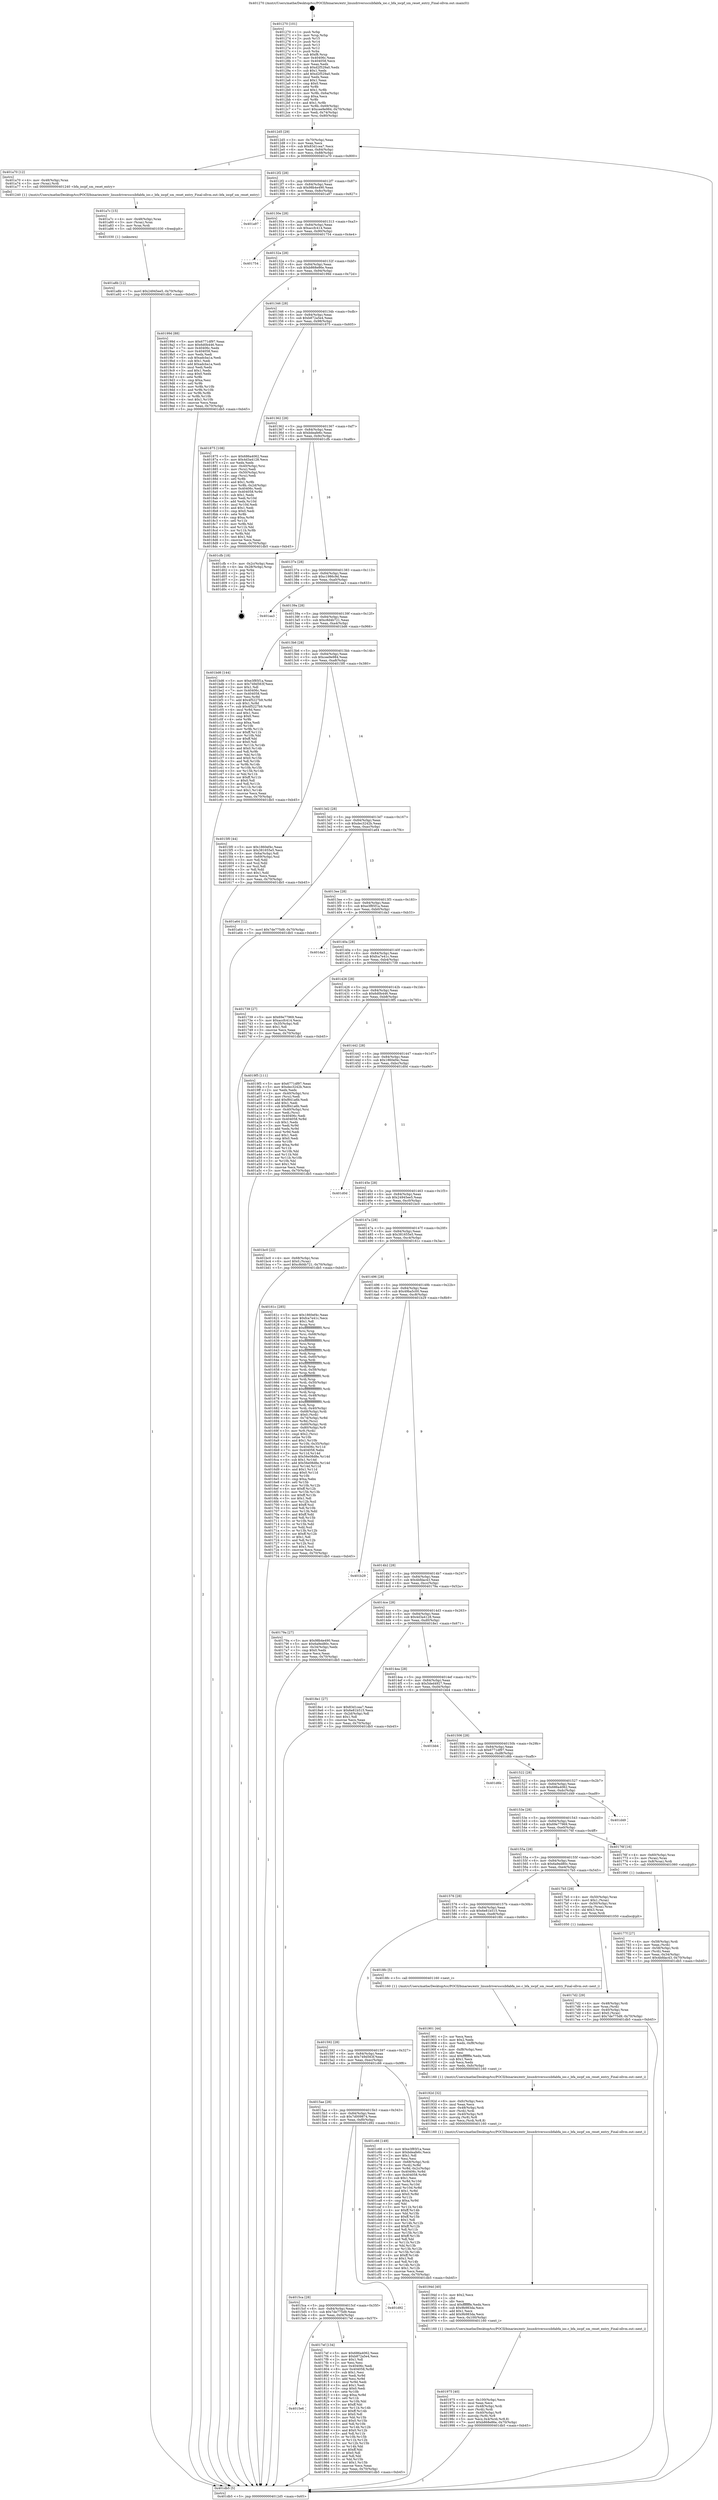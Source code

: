 digraph "0x401270" {
  label = "0x401270 (/mnt/c/Users/mathe/Desktop/tcc/POCII/binaries/extr_linuxdriversscsibfabfa_ioc.c_bfa_iocpf_sm_reset_entry_Final-ollvm.out::main(0))"
  labelloc = "t"
  node[shape=record]

  Entry [label="",width=0.3,height=0.3,shape=circle,fillcolor=black,style=filled]
  "0x4012d5" [label="{
     0x4012d5 [29]\l
     | [instrs]\l
     &nbsp;&nbsp;0x4012d5 \<+3\>: mov -0x70(%rbp),%eax\l
     &nbsp;&nbsp;0x4012d8 \<+2\>: mov %eax,%ecx\l
     &nbsp;&nbsp;0x4012da \<+6\>: sub $0x83d1cea7,%ecx\l
     &nbsp;&nbsp;0x4012e0 \<+6\>: mov %eax,-0x84(%rbp)\l
     &nbsp;&nbsp;0x4012e6 \<+6\>: mov %ecx,-0x88(%rbp)\l
     &nbsp;&nbsp;0x4012ec \<+6\>: je 0000000000401a70 \<main+0x800\>\l
  }"]
  "0x401a70" [label="{
     0x401a70 [12]\l
     | [instrs]\l
     &nbsp;&nbsp;0x401a70 \<+4\>: mov -0x48(%rbp),%rax\l
     &nbsp;&nbsp;0x401a74 \<+3\>: mov (%rax),%rdi\l
     &nbsp;&nbsp;0x401a77 \<+5\>: call 0000000000401240 \<bfa_iocpf_sm_reset_entry\>\l
     | [calls]\l
     &nbsp;&nbsp;0x401240 \{1\} (/mnt/c/Users/mathe/Desktop/tcc/POCII/binaries/extr_linuxdriversscsibfabfa_ioc.c_bfa_iocpf_sm_reset_entry_Final-ollvm.out::bfa_iocpf_sm_reset_entry)\l
  }"]
  "0x4012f2" [label="{
     0x4012f2 [28]\l
     | [instrs]\l
     &nbsp;&nbsp;0x4012f2 \<+5\>: jmp 00000000004012f7 \<main+0x87\>\l
     &nbsp;&nbsp;0x4012f7 \<+6\>: mov -0x84(%rbp),%eax\l
     &nbsp;&nbsp;0x4012fd \<+5\>: sub $0x98b4e490,%eax\l
     &nbsp;&nbsp;0x401302 \<+6\>: mov %eax,-0x8c(%rbp)\l
     &nbsp;&nbsp;0x401308 \<+6\>: je 0000000000401a97 \<main+0x827\>\l
  }"]
  Exit [label="",width=0.3,height=0.3,shape=circle,fillcolor=black,style=filled,peripheries=2]
  "0x401a97" [label="{
     0x401a97\l
  }", style=dashed]
  "0x40130e" [label="{
     0x40130e [28]\l
     | [instrs]\l
     &nbsp;&nbsp;0x40130e \<+5\>: jmp 0000000000401313 \<main+0xa3\>\l
     &nbsp;&nbsp;0x401313 \<+6\>: mov -0x84(%rbp),%eax\l
     &nbsp;&nbsp;0x401319 \<+5\>: sub $0xaccfc414,%eax\l
     &nbsp;&nbsp;0x40131e \<+6\>: mov %eax,-0x90(%rbp)\l
     &nbsp;&nbsp;0x401324 \<+6\>: je 0000000000401754 \<main+0x4e4\>\l
  }"]
  "0x401a8b" [label="{
     0x401a8b [12]\l
     | [instrs]\l
     &nbsp;&nbsp;0x401a8b \<+7\>: movl $0x24945ee5,-0x70(%rbp)\l
     &nbsp;&nbsp;0x401a92 \<+5\>: jmp 0000000000401db5 \<main+0xb45\>\l
  }"]
  "0x401754" [label="{
     0x401754\l
  }", style=dashed]
  "0x40132a" [label="{
     0x40132a [28]\l
     | [instrs]\l
     &nbsp;&nbsp;0x40132a \<+5\>: jmp 000000000040132f \<main+0xbf\>\l
     &nbsp;&nbsp;0x40132f \<+6\>: mov -0x84(%rbp),%eax\l
     &nbsp;&nbsp;0x401335 \<+5\>: sub $0xb868e86e,%eax\l
     &nbsp;&nbsp;0x40133a \<+6\>: mov %eax,-0x94(%rbp)\l
     &nbsp;&nbsp;0x401340 \<+6\>: je 000000000040199d \<main+0x72d\>\l
  }"]
  "0x401a7c" [label="{
     0x401a7c [15]\l
     | [instrs]\l
     &nbsp;&nbsp;0x401a7c \<+4\>: mov -0x48(%rbp),%rax\l
     &nbsp;&nbsp;0x401a80 \<+3\>: mov (%rax),%rax\l
     &nbsp;&nbsp;0x401a83 \<+3\>: mov %rax,%rdi\l
     &nbsp;&nbsp;0x401a86 \<+5\>: call 0000000000401030 \<free@plt\>\l
     | [calls]\l
     &nbsp;&nbsp;0x401030 \{1\} (unknown)\l
  }"]
  "0x40199d" [label="{
     0x40199d [88]\l
     | [instrs]\l
     &nbsp;&nbsp;0x40199d \<+5\>: mov $0x6771df97,%eax\l
     &nbsp;&nbsp;0x4019a2 \<+5\>: mov $0x6d0b446,%ecx\l
     &nbsp;&nbsp;0x4019a7 \<+7\>: mov 0x40406c,%edx\l
     &nbsp;&nbsp;0x4019ae \<+7\>: mov 0x404058,%esi\l
     &nbsp;&nbsp;0x4019b5 \<+2\>: mov %edx,%edi\l
     &nbsp;&nbsp;0x4019b7 \<+6\>: sub $0xadcba1a,%edi\l
     &nbsp;&nbsp;0x4019bd \<+3\>: sub $0x1,%edi\l
     &nbsp;&nbsp;0x4019c0 \<+6\>: add $0xadcba1a,%edi\l
     &nbsp;&nbsp;0x4019c6 \<+3\>: imul %edi,%edx\l
     &nbsp;&nbsp;0x4019c9 \<+3\>: and $0x1,%edx\l
     &nbsp;&nbsp;0x4019cc \<+3\>: cmp $0x0,%edx\l
     &nbsp;&nbsp;0x4019cf \<+4\>: sete %r8b\l
     &nbsp;&nbsp;0x4019d3 \<+3\>: cmp $0xa,%esi\l
     &nbsp;&nbsp;0x4019d6 \<+4\>: setl %r9b\l
     &nbsp;&nbsp;0x4019da \<+3\>: mov %r8b,%r10b\l
     &nbsp;&nbsp;0x4019dd \<+3\>: and %r9b,%r10b\l
     &nbsp;&nbsp;0x4019e0 \<+3\>: xor %r9b,%r8b\l
     &nbsp;&nbsp;0x4019e3 \<+3\>: or %r8b,%r10b\l
     &nbsp;&nbsp;0x4019e6 \<+4\>: test $0x1,%r10b\l
     &nbsp;&nbsp;0x4019ea \<+3\>: cmovne %ecx,%eax\l
     &nbsp;&nbsp;0x4019ed \<+3\>: mov %eax,-0x70(%rbp)\l
     &nbsp;&nbsp;0x4019f0 \<+5\>: jmp 0000000000401db5 \<main+0xb45\>\l
  }"]
  "0x401346" [label="{
     0x401346 [28]\l
     | [instrs]\l
     &nbsp;&nbsp;0x401346 \<+5\>: jmp 000000000040134b \<main+0xdb\>\l
     &nbsp;&nbsp;0x40134b \<+6\>: mov -0x84(%rbp),%eax\l
     &nbsp;&nbsp;0x401351 \<+5\>: sub $0xb872a5e4,%eax\l
     &nbsp;&nbsp;0x401356 \<+6\>: mov %eax,-0x98(%rbp)\l
     &nbsp;&nbsp;0x40135c \<+6\>: je 0000000000401875 \<main+0x605\>\l
  }"]
  "0x401975" [label="{
     0x401975 [40]\l
     | [instrs]\l
     &nbsp;&nbsp;0x401975 \<+6\>: mov -0x100(%rbp),%ecx\l
     &nbsp;&nbsp;0x40197b \<+3\>: imul %eax,%ecx\l
     &nbsp;&nbsp;0x40197e \<+4\>: mov -0x48(%rbp),%rdi\l
     &nbsp;&nbsp;0x401982 \<+3\>: mov (%rdi),%rdi\l
     &nbsp;&nbsp;0x401985 \<+4\>: mov -0x40(%rbp),%r8\l
     &nbsp;&nbsp;0x401989 \<+3\>: movslq (%r8),%r8\l
     &nbsp;&nbsp;0x40198c \<+5\>: mov %ecx,0x4(%rdi,%r8,8)\l
     &nbsp;&nbsp;0x401991 \<+7\>: movl $0xb868e86e,-0x70(%rbp)\l
     &nbsp;&nbsp;0x401998 \<+5\>: jmp 0000000000401db5 \<main+0xb45\>\l
  }"]
  "0x401875" [label="{
     0x401875 [108]\l
     | [instrs]\l
     &nbsp;&nbsp;0x401875 \<+5\>: mov $0x686a4062,%eax\l
     &nbsp;&nbsp;0x40187a \<+5\>: mov $0x4d3a4128,%ecx\l
     &nbsp;&nbsp;0x40187f \<+2\>: xor %edx,%edx\l
     &nbsp;&nbsp;0x401881 \<+4\>: mov -0x40(%rbp),%rsi\l
     &nbsp;&nbsp;0x401885 \<+2\>: mov (%rsi),%edi\l
     &nbsp;&nbsp;0x401887 \<+4\>: mov -0x50(%rbp),%rsi\l
     &nbsp;&nbsp;0x40188b \<+2\>: cmp (%rsi),%edi\l
     &nbsp;&nbsp;0x40188d \<+4\>: setl %r8b\l
     &nbsp;&nbsp;0x401891 \<+4\>: and $0x1,%r8b\l
     &nbsp;&nbsp;0x401895 \<+4\>: mov %r8b,-0x2d(%rbp)\l
     &nbsp;&nbsp;0x401899 \<+7\>: mov 0x40406c,%edi\l
     &nbsp;&nbsp;0x4018a0 \<+8\>: mov 0x404058,%r9d\l
     &nbsp;&nbsp;0x4018a8 \<+3\>: sub $0x1,%edx\l
     &nbsp;&nbsp;0x4018ab \<+3\>: mov %edi,%r10d\l
     &nbsp;&nbsp;0x4018ae \<+3\>: add %edx,%r10d\l
     &nbsp;&nbsp;0x4018b1 \<+4\>: imul %r10d,%edi\l
     &nbsp;&nbsp;0x4018b5 \<+3\>: and $0x1,%edi\l
     &nbsp;&nbsp;0x4018b8 \<+3\>: cmp $0x0,%edi\l
     &nbsp;&nbsp;0x4018bb \<+4\>: sete %r8b\l
     &nbsp;&nbsp;0x4018bf \<+4\>: cmp $0xa,%r9d\l
     &nbsp;&nbsp;0x4018c3 \<+4\>: setl %r11b\l
     &nbsp;&nbsp;0x4018c7 \<+3\>: mov %r8b,%bl\l
     &nbsp;&nbsp;0x4018ca \<+3\>: and %r11b,%bl\l
     &nbsp;&nbsp;0x4018cd \<+3\>: xor %r11b,%r8b\l
     &nbsp;&nbsp;0x4018d0 \<+3\>: or %r8b,%bl\l
     &nbsp;&nbsp;0x4018d3 \<+3\>: test $0x1,%bl\l
     &nbsp;&nbsp;0x4018d6 \<+3\>: cmovne %ecx,%eax\l
     &nbsp;&nbsp;0x4018d9 \<+3\>: mov %eax,-0x70(%rbp)\l
     &nbsp;&nbsp;0x4018dc \<+5\>: jmp 0000000000401db5 \<main+0xb45\>\l
  }"]
  "0x401362" [label="{
     0x401362 [28]\l
     | [instrs]\l
     &nbsp;&nbsp;0x401362 \<+5\>: jmp 0000000000401367 \<main+0xf7\>\l
     &nbsp;&nbsp;0x401367 \<+6\>: mov -0x84(%rbp),%eax\l
     &nbsp;&nbsp;0x40136d \<+5\>: sub $0xbdeafe6c,%eax\l
     &nbsp;&nbsp;0x401372 \<+6\>: mov %eax,-0x9c(%rbp)\l
     &nbsp;&nbsp;0x401378 \<+6\>: je 0000000000401cfb \<main+0xa8b\>\l
  }"]
  "0x40194d" [label="{
     0x40194d [40]\l
     | [instrs]\l
     &nbsp;&nbsp;0x40194d \<+5\>: mov $0x2,%ecx\l
     &nbsp;&nbsp;0x401952 \<+1\>: cltd\l
     &nbsp;&nbsp;0x401953 \<+2\>: idiv %ecx\l
     &nbsp;&nbsp;0x401955 \<+6\>: imul $0xfffffffe,%edx,%ecx\l
     &nbsp;&nbsp;0x40195b \<+6\>: sub $0x9b983da,%ecx\l
     &nbsp;&nbsp;0x401961 \<+3\>: add $0x1,%ecx\l
     &nbsp;&nbsp;0x401964 \<+6\>: add $0x9b983da,%ecx\l
     &nbsp;&nbsp;0x40196a \<+6\>: mov %ecx,-0x100(%rbp)\l
     &nbsp;&nbsp;0x401970 \<+5\>: call 0000000000401160 \<next_i\>\l
     | [calls]\l
     &nbsp;&nbsp;0x401160 \{1\} (/mnt/c/Users/mathe/Desktop/tcc/POCII/binaries/extr_linuxdriversscsibfabfa_ioc.c_bfa_iocpf_sm_reset_entry_Final-ollvm.out::next_i)\l
  }"]
  "0x401cfb" [label="{
     0x401cfb [18]\l
     | [instrs]\l
     &nbsp;&nbsp;0x401cfb \<+3\>: mov -0x2c(%rbp),%eax\l
     &nbsp;&nbsp;0x401cfe \<+4\>: lea -0x28(%rbp),%rsp\l
     &nbsp;&nbsp;0x401d02 \<+1\>: pop %rbx\l
     &nbsp;&nbsp;0x401d03 \<+2\>: pop %r12\l
     &nbsp;&nbsp;0x401d05 \<+2\>: pop %r13\l
     &nbsp;&nbsp;0x401d07 \<+2\>: pop %r14\l
     &nbsp;&nbsp;0x401d09 \<+2\>: pop %r15\l
     &nbsp;&nbsp;0x401d0b \<+1\>: pop %rbp\l
     &nbsp;&nbsp;0x401d0c \<+1\>: ret\l
  }"]
  "0x40137e" [label="{
     0x40137e [28]\l
     | [instrs]\l
     &nbsp;&nbsp;0x40137e \<+5\>: jmp 0000000000401383 \<main+0x113\>\l
     &nbsp;&nbsp;0x401383 \<+6\>: mov -0x84(%rbp),%eax\l
     &nbsp;&nbsp;0x401389 \<+5\>: sub $0xc1986c9d,%eax\l
     &nbsp;&nbsp;0x40138e \<+6\>: mov %eax,-0xa0(%rbp)\l
     &nbsp;&nbsp;0x401394 \<+6\>: je 0000000000401aa3 \<main+0x833\>\l
  }"]
  "0x40192d" [label="{
     0x40192d [32]\l
     | [instrs]\l
     &nbsp;&nbsp;0x40192d \<+6\>: mov -0xfc(%rbp),%ecx\l
     &nbsp;&nbsp;0x401933 \<+3\>: imul %eax,%ecx\l
     &nbsp;&nbsp;0x401936 \<+4\>: mov -0x48(%rbp),%rdi\l
     &nbsp;&nbsp;0x40193a \<+3\>: mov (%rdi),%rdi\l
     &nbsp;&nbsp;0x40193d \<+4\>: mov -0x40(%rbp),%r8\l
     &nbsp;&nbsp;0x401941 \<+3\>: movslq (%r8),%r8\l
     &nbsp;&nbsp;0x401944 \<+4\>: mov %ecx,(%rdi,%r8,8)\l
     &nbsp;&nbsp;0x401948 \<+5\>: call 0000000000401160 \<next_i\>\l
     | [calls]\l
     &nbsp;&nbsp;0x401160 \{1\} (/mnt/c/Users/mathe/Desktop/tcc/POCII/binaries/extr_linuxdriversscsibfabfa_ioc.c_bfa_iocpf_sm_reset_entry_Final-ollvm.out::next_i)\l
  }"]
  "0x401aa3" [label="{
     0x401aa3\l
  }", style=dashed]
  "0x40139a" [label="{
     0x40139a [28]\l
     | [instrs]\l
     &nbsp;&nbsp;0x40139a \<+5\>: jmp 000000000040139f \<main+0x12f\>\l
     &nbsp;&nbsp;0x40139f \<+6\>: mov -0x84(%rbp),%eax\l
     &nbsp;&nbsp;0x4013a5 \<+5\>: sub $0xc8d4b721,%eax\l
     &nbsp;&nbsp;0x4013aa \<+6\>: mov %eax,-0xa4(%rbp)\l
     &nbsp;&nbsp;0x4013b0 \<+6\>: je 0000000000401bd6 \<main+0x966\>\l
  }"]
  "0x401901" [label="{
     0x401901 [44]\l
     | [instrs]\l
     &nbsp;&nbsp;0x401901 \<+2\>: xor %ecx,%ecx\l
     &nbsp;&nbsp;0x401903 \<+5\>: mov $0x2,%edx\l
     &nbsp;&nbsp;0x401908 \<+6\>: mov %edx,-0xf8(%rbp)\l
     &nbsp;&nbsp;0x40190e \<+1\>: cltd\l
     &nbsp;&nbsp;0x40190f \<+6\>: mov -0xf8(%rbp),%esi\l
     &nbsp;&nbsp;0x401915 \<+2\>: idiv %esi\l
     &nbsp;&nbsp;0x401917 \<+6\>: imul $0xfffffffe,%edx,%edx\l
     &nbsp;&nbsp;0x40191d \<+3\>: sub $0x1,%ecx\l
     &nbsp;&nbsp;0x401920 \<+2\>: sub %ecx,%edx\l
     &nbsp;&nbsp;0x401922 \<+6\>: mov %edx,-0xfc(%rbp)\l
     &nbsp;&nbsp;0x401928 \<+5\>: call 0000000000401160 \<next_i\>\l
     | [calls]\l
     &nbsp;&nbsp;0x401160 \{1\} (/mnt/c/Users/mathe/Desktop/tcc/POCII/binaries/extr_linuxdriversscsibfabfa_ioc.c_bfa_iocpf_sm_reset_entry_Final-ollvm.out::next_i)\l
  }"]
  "0x401bd6" [label="{
     0x401bd6 [144]\l
     | [instrs]\l
     &nbsp;&nbsp;0x401bd6 \<+5\>: mov $0xe3f85f1a,%eax\l
     &nbsp;&nbsp;0x401bdb \<+5\>: mov $0x749d563f,%ecx\l
     &nbsp;&nbsp;0x401be0 \<+2\>: mov $0x1,%dl\l
     &nbsp;&nbsp;0x401be2 \<+7\>: mov 0x40406c,%esi\l
     &nbsp;&nbsp;0x401be9 \<+7\>: mov 0x404058,%edi\l
     &nbsp;&nbsp;0x401bf0 \<+3\>: mov %esi,%r8d\l
     &nbsp;&nbsp;0x401bf3 \<+7\>: add $0x4f5227b9,%r8d\l
     &nbsp;&nbsp;0x401bfa \<+4\>: sub $0x1,%r8d\l
     &nbsp;&nbsp;0x401bfe \<+7\>: sub $0x4f5227b9,%r8d\l
     &nbsp;&nbsp;0x401c05 \<+4\>: imul %r8d,%esi\l
     &nbsp;&nbsp;0x401c09 \<+3\>: and $0x1,%esi\l
     &nbsp;&nbsp;0x401c0c \<+3\>: cmp $0x0,%esi\l
     &nbsp;&nbsp;0x401c0f \<+4\>: sete %r9b\l
     &nbsp;&nbsp;0x401c13 \<+3\>: cmp $0xa,%edi\l
     &nbsp;&nbsp;0x401c16 \<+4\>: setl %r10b\l
     &nbsp;&nbsp;0x401c1a \<+3\>: mov %r9b,%r11b\l
     &nbsp;&nbsp;0x401c1d \<+4\>: xor $0xff,%r11b\l
     &nbsp;&nbsp;0x401c21 \<+3\>: mov %r10b,%bl\l
     &nbsp;&nbsp;0x401c24 \<+3\>: xor $0xff,%bl\l
     &nbsp;&nbsp;0x401c27 \<+3\>: xor $0x0,%dl\l
     &nbsp;&nbsp;0x401c2a \<+3\>: mov %r11b,%r14b\l
     &nbsp;&nbsp;0x401c2d \<+4\>: and $0x0,%r14b\l
     &nbsp;&nbsp;0x401c31 \<+3\>: and %dl,%r9b\l
     &nbsp;&nbsp;0x401c34 \<+3\>: mov %bl,%r15b\l
     &nbsp;&nbsp;0x401c37 \<+4\>: and $0x0,%r15b\l
     &nbsp;&nbsp;0x401c3b \<+3\>: and %dl,%r10b\l
     &nbsp;&nbsp;0x401c3e \<+3\>: or %r9b,%r14b\l
     &nbsp;&nbsp;0x401c41 \<+3\>: or %r10b,%r15b\l
     &nbsp;&nbsp;0x401c44 \<+3\>: xor %r15b,%r14b\l
     &nbsp;&nbsp;0x401c47 \<+3\>: or %bl,%r11b\l
     &nbsp;&nbsp;0x401c4a \<+4\>: xor $0xff,%r11b\l
     &nbsp;&nbsp;0x401c4e \<+3\>: or $0x0,%dl\l
     &nbsp;&nbsp;0x401c51 \<+3\>: and %dl,%r11b\l
     &nbsp;&nbsp;0x401c54 \<+3\>: or %r11b,%r14b\l
     &nbsp;&nbsp;0x401c57 \<+4\>: test $0x1,%r14b\l
     &nbsp;&nbsp;0x401c5b \<+3\>: cmovne %ecx,%eax\l
     &nbsp;&nbsp;0x401c5e \<+3\>: mov %eax,-0x70(%rbp)\l
     &nbsp;&nbsp;0x401c61 \<+5\>: jmp 0000000000401db5 \<main+0xb45\>\l
  }"]
  "0x4013b6" [label="{
     0x4013b6 [28]\l
     | [instrs]\l
     &nbsp;&nbsp;0x4013b6 \<+5\>: jmp 00000000004013bb \<main+0x14b\>\l
     &nbsp;&nbsp;0x4013bb \<+6\>: mov -0x84(%rbp),%eax\l
     &nbsp;&nbsp;0x4013c1 \<+5\>: sub $0xcee9e984,%eax\l
     &nbsp;&nbsp;0x4013c6 \<+6\>: mov %eax,-0xa8(%rbp)\l
     &nbsp;&nbsp;0x4013cc \<+6\>: je 00000000004015f0 \<main+0x380\>\l
  }"]
  "0x4015e6" [label="{
     0x4015e6\l
  }", style=dashed]
  "0x4015f0" [label="{
     0x4015f0 [44]\l
     | [instrs]\l
     &nbsp;&nbsp;0x4015f0 \<+5\>: mov $0x1860ef4c,%eax\l
     &nbsp;&nbsp;0x4015f5 \<+5\>: mov $0x381655e5,%ecx\l
     &nbsp;&nbsp;0x4015fa \<+3\>: mov -0x6a(%rbp),%dl\l
     &nbsp;&nbsp;0x4015fd \<+4\>: mov -0x69(%rbp),%sil\l
     &nbsp;&nbsp;0x401601 \<+3\>: mov %dl,%dil\l
     &nbsp;&nbsp;0x401604 \<+3\>: and %sil,%dil\l
     &nbsp;&nbsp;0x401607 \<+3\>: xor %sil,%dl\l
     &nbsp;&nbsp;0x40160a \<+3\>: or %dl,%dil\l
     &nbsp;&nbsp;0x40160d \<+4\>: test $0x1,%dil\l
     &nbsp;&nbsp;0x401611 \<+3\>: cmovne %ecx,%eax\l
     &nbsp;&nbsp;0x401614 \<+3\>: mov %eax,-0x70(%rbp)\l
     &nbsp;&nbsp;0x401617 \<+5\>: jmp 0000000000401db5 \<main+0xb45\>\l
  }"]
  "0x4013d2" [label="{
     0x4013d2 [28]\l
     | [instrs]\l
     &nbsp;&nbsp;0x4013d2 \<+5\>: jmp 00000000004013d7 \<main+0x167\>\l
     &nbsp;&nbsp;0x4013d7 \<+6\>: mov -0x84(%rbp),%eax\l
     &nbsp;&nbsp;0x4013dd \<+5\>: sub $0xdec3242b,%eax\l
     &nbsp;&nbsp;0x4013e2 \<+6\>: mov %eax,-0xac(%rbp)\l
     &nbsp;&nbsp;0x4013e8 \<+6\>: je 0000000000401a64 \<main+0x7f4\>\l
  }"]
  "0x401db5" [label="{
     0x401db5 [5]\l
     | [instrs]\l
     &nbsp;&nbsp;0x401db5 \<+5\>: jmp 00000000004012d5 \<main+0x65\>\l
  }"]
  "0x401270" [label="{
     0x401270 [101]\l
     | [instrs]\l
     &nbsp;&nbsp;0x401270 \<+1\>: push %rbp\l
     &nbsp;&nbsp;0x401271 \<+3\>: mov %rsp,%rbp\l
     &nbsp;&nbsp;0x401274 \<+2\>: push %r15\l
     &nbsp;&nbsp;0x401276 \<+2\>: push %r14\l
     &nbsp;&nbsp;0x401278 \<+2\>: push %r13\l
     &nbsp;&nbsp;0x40127a \<+2\>: push %r12\l
     &nbsp;&nbsp;0x40127c \<+1\>: push %rbx\l
     &nbsp;&nbsp;0x40127d \<+7\>: sub $0xf8,%rsp\l
     &nbsp;&nbsp;0x401284 \<+7\>: mov 0x40406c,%eax\l
     &nbsp;&nbsp;0x40128b \<+7\>: mov 0x404058,%ecx\l
     &nbsp;&nbsp;0x401292 \<+2\>: mov %eax,%edx\l
     &nbsp;&nbsp;0x401294 \<+6\>: sub $0xd2f529a0,%edx\l
     &nbsp;&nbsp;0x40129a \<+3\>: sub $0x1,%edx\l
     &nbsp;&nbsp;0x40129d \<+6\>: add $0xd2f529a0,%edx\l
     &nbsp;&nbsp;0x4012a3 \<+3\>: imul %edx,%eax\l
     &nbsp;&nbsp;0x4012a6 \<+3\>: and $0x1,%eax\l
     &nbsp;&nbsp;0x4012a9 \<+3\>: cmp $0x0,%eax\l
     &nbsp;&nbsp;0x4012ac \<+4\>: sete %r8b\l
     &nbsp;&nbsp;0x4012b0 \<+4\>: and $0x1,%r8b\l
     &nbsp;&nbsp;0x4012b4 \<+4\>: mov %r8b,-0x6a(%rbp)\l
     &nbsp;&nbsp;0x4012b8 \<+3\>: cmp $0xa,%ecx\l
     &nbsp;&nbsp;0x4012bb \<+4\>: setl %r8b\l
     &nbsp;&nbsp;0x4012bf \<+4\>: and $0x1,%r8b\l
     &nbsp;&nbsp;0x4012c3 \<+4\>: mov %r8b,-0x69(%rbp)\l
     &nbsp;&nbsp;0x4012c7 \<+7\>: movl $0xcee9e984,-0x70(%rbp)\l
     &nbsp;&nbsp;0x4012ce \<+3\>: mov %edi,-0x74(%rbp)\l
     &nbsp;&nbsp;0x4012d1 \<+4\>: mov %rsi,-0x80(%rbp)\l
  }"]
  "0x4017ef" [label="{
     0x4017ef [134]\l
     | [instrs]\l
     &nbsp;&nbsp;0x4017ef \<+5\>: mov $0x686a4062,%eax\l
     &nbsp;&nbsp;0x4017f4 \<+5\>: mov $0xb872a5e4,%ecx\l
     &nbsp;&nbsp;0x4017f9 \<+2\>: mov $0x1,%dl\l
     &nbsp;&nbsp;0x4017fb \<+2\>: xor %esi,%esi\l
     &nbsp;&nbsp;0x4017fd \<+7\>: mov 0x40406c,%edi\l
     &nbsp;&nbsp;0x401804 \<+8\>: mov 0x404058,%r8d\l
     &nbsp;&nbsp;0x40180c \<+3\>: sub $0x1,%esi\l
     &nbsp;&nbsp;0x40180f \<+3\>: mov %edi,%r9d\l
     &nbsp;&nbsp;0x401812 \<+3\>: add %esi,%r9d\l
     &nbsp;&nbsp;0x401815 \<+4\>: imul %r9d,%edi\l
     &nbsp;&nbsp;0x401819 \<+3\>: and $0x1,%edi\l
     &nbsp;&nbsp;0x40181c \<+3\>: cmp $0x0,%edi\l
     &nbsp;&nbsp;0x40181f \<+4\>: sete %r10b\l
     &nbsp;&nbsp;0x401823 \<+4\>: cmp $0xa,%r8d\l
     &nbsp;&nbsp;0x401827 \<+4\>: setl %r11b\l
     &nbsp;&nbsp;0x40182b \<+3\>: mov %r10b,%bl\l
     &nbsp;&nbsp;0x40182e \<+3\>: xor $0xff,%bl\l
     &nbsp;&nbsp;0x401831 \<+3\>: mov %r11b,%r14b\l
     &nbsp;&nbsp;0x401834 \<+4\>: xor $0xff,%r14b\l
     &nbsp;&nbsp;0x401838 \<+3\>: xor $0x0,%dl\l
     &nbsp;&nbsp;0x40183b \<+3\>: mov %bl,%r15b\l
     &nbsp;&nbsp;0x40183e \<+4\>: and $0x0,%r15b\l
     &nbsp;&nbsp;0x401842 \<+3\>: and %dl,%r10b\l
     &nbsp;&nbsp;0x401845 \<+3\>: mov %r14b,%r12b\l
     &nbsp;&nbsp;0x401848 \<+4\>: and $0x0,%r12b\l
     &nbsp;&nbsp;0x40184c \<+3\>: and %dl,%r11b\l
     &nbsp;&nbsp;0x40184f \<+3\>: or %r10b,%r15b\l
     &nbsp;&nbsp;0x401852 \<+3\>: or %r11b,%r12b\l
     &nbsp;&nbsp;0x401855 \<+3\>: xor %r12b,%r15b\l
     &nbsp;&nbsp;0x401858 \<+3\>: or %r14b,%bl\l
     &nbsp;&nbsp;0x40185b \<+3\>: xor $0xff,%bl\l
     &nbsp;&nbsp;0x40185e \<+3\>: or $0x0,%dl\l
     &nbsp;&nbsp;0x401861 \<+2\>: and %dl,%bl\l
     &nbsp;&nbsp;0x401863 \<+3\>: or %bl,%r15b\l
     &nbsp;&nbsp;0x401866 \<+4\>: test $0x1,%r15b\l
     &nbsp;&nbsp;0x40186a \<+3\>: cmovne %ecx,%eax\l
     &nbsp;&nbsp;0x40186d \<+3\>: mov %eax,-0x70(%rbp)\l
     &nbsp;&nbsp;0x401870 \<+5\>: jmp 0000000000401db5 \<main+0xb45\>\l
  }"]
  "0x401a64" [label="{
     0x401a64 [12]\l
     | [instrs]\l
     &nbsp;&nbsp;0x401a64 \<+7\>: movl $0x7de775d9,-0x70(%rbp)\l
     &nbsp;&nbsp;0x401a6b \<+5\>: jmp 0000000000401db5 \<main+0xb45\>\l
  }"]
  "0x4013ee" [label="{
     0x4013ee [28]\l
     | [instrs]\l
     &nbsp;&nbsp;0x4013ee \<+5\>: jmp 00000000004013f3 \<main+0x183\>\l
     &nbsp;&nbsp;0x4013f3 \<+6\>: mov -0x84(%rbp),%eax\l
     &nbsp;&nbsp;0x4013f9 \<+5\>: sub $0xe3f85f1a,%eax\l
     &nbsp;&nbsp;0x4013fe \<+6\>: mov %eax,-0xb0(%rbp)\l
     &nbsp;&nbsp;0x401404 \<+6\>: je 0000000000401da3 \<main+0xb33\>\l
  }"]
  "0x4015ca" [label="{
     0x4015ca [28]\l
     | [instrs]\l
     &nbsp;&nbsp;0x4015ca \<+5\>: jmp 00000000004015cf \<main+0x35f\>\l
     &nbsp;&nbsp;0x4015cf \<+6\>: mov -0x84(%rbp),%eax\l
     &nbsp;&nbsp;0x4015d5 \<+5\>: sub $0x7de775d9,%eax\l
     &nbsp;&nbsp;0x4015da \<+6\>: mov %eax,-0xf4(%rbp)\l
     &nbsp;&nbsp;0x4015e0 \<+6\>: je 00000000004017ef \<main+0x57f\>\l
  }"]
  "0x401da3" [label="{
     0x401da3\l
  }", style=dashed]
  "0x40140a" [label="{
     0x40140a [28]\l
     | [instrs]\l
     &nbsp;&nbsp;0x40140a \<+5\>: jmp 000000000040140f \<main+0x19f\>\l
     &nbsp;&nbsp;0x40140f \<+6\>: mov -0x84(%rbp),%eax\l
     &nbsp;&nbsp;0x401415 \<+5\>: sub $0xfca7e41c,%eax\l
     &nbsp;&nbsp;0x40141a \<+6\>: mov %eax,-0xb4(%rbp)\l
     &nbsp;&nbsp;0x401420 \<+6\>: je 0000000000401739 \<main+0x4c9\>\l
  }"]
  "0x401d92" [label="{
     0x401d92\l
  }", style=dashed]
  "0x401739" [label="{
     0x401739 [27]\l
     | [instrs]\l
     &nbsp;&nbsp;0x401739 \<+5\>: mov $0x69e77969,%eax\l
     &nbsp;&nbsp;0x40173e \<+5\>: mov $0xaccfc414,%ecx\l
     &nbsp;&nbsp;0x401743 \<+3\>: mov -0x35(%rbp),%dl\l
     &nbsp;&nbsp;0x401746 \<+3\>: test $0x1,%dl\l
     &nbsp;&nbsp;0x401749 \<+3\>: cmovne %ecx,%eax\l
     &nbsp;&nbsp;0x40174c \<+3\>: mov %eax,-0x70(%rbp)\l
     &nbsp;&nbsp;0x40174f \<+5\>: jmp 0000000000401db5 \<main+0xb45\>\l
  }"]
  "0x401426" [label="{
     0x401426 [28]\l
     | [instrs]\l
     &nbsp;&nbsp;0x401426 \<+5\>: jmp 000000000040142b \<main+0x1bb\>\l
     &nbsp;&nbsp;0x40142b \<+6\>: mov -0x84(%rbp),%eax\l
     &nbsp;&nbsp;0x401431 \<+5\>: sub $0x6d0b446,%eax\l
     &nbsp;&nbsp;0x401436 \<+6\>: mov %eax,-0xb8(%rbp)\l
     &nbsp;&nbsp;0x40143c \<+6\>: je 00000000004019f5 \<main+0x785\>\l
  }"]
  "0x4015ae" [label="{
     0x4015ae [28]\l
     | [instrs]\l
     &nbsp;&nbsp;0x4015ae \<+5\>: jmp 00000000004015b3 \<main+0x343\>\l
     &nbsp;&nbsp;0x4015b3 \<+6\>: mov -0x84(%rbp),%eax\l
     &nbsp;&nbsp;0x4015b9 \<+5\>: sub $0x7d009874,%eax\l
     &nbsp;&nbsp;0x4015be \<+6\>: mov %eax,-0xf0(%rbp)\l
     &nbsp;&nbsp;0x4015c4 \<+6\>: je 0000000000401d92 \<main+0xb22\>\l
  }"]
  "0x4019f5" [label="{
     0x4019f5 [111]\l
     | [instrs]\l
     &nbsp;&nbsp;0x4019f5 \<+5\>: mov $0x6771df97,%eax\l
     &nbsp;&nbsp;0x4019fa \<+5\>: mov $0xdec3242b,%ecx\l
     &nbsp;&nbsp;0x4019ff \<+2\>: xor %edx,%edx\l
     &nbsp;&nbsp;0x401a01 \<+4\>: mov -0x40(%rbp),%rsi\l
     &nbsp;&nbsp;0x401a05 \<+2\>: mov (%rsi),%edi\l
     &nbsp;&nbsp;0x401a07 \<+6\>: add $0xf841a6b,%edi\l
     &nbsp;&nbsp;0x401a0d \<+3\>: add $0x1,%edi\l
     &nbsp;&nbsp;0x401a10 \<+6\>: sub $0xf841a6b,%edi\l
     &nbsp;&nbsp;0x401a16 \<+4\>: mov -0x40(%rbp),%rsi\l
     &nbsp;&nbsp;0x401a1a \<+2\>: mov %edi,(%rsi)\l
     &nbsp;&nbsp;0x401a1c \<+7\>: mov 0x40406c,%edi\l
     &nbsp;&nbsp;0x401a23 \<+8\>: mov 0x404058,%r8d\l
     &nbsp;&nbsp;0x401a2b \<+3\>: sub $0x1,%edx\l
     &nbsp;&nbsp;0x401a2e \<+3\>: mov %edi,%r9d\l
     &nbsp;&nbsp;0x401a31 \<+3\>: add %edx,%r9d\l
     &nbsp;&nbsp;0x401a34 \<+4\>: imul %r9d,%edi\l
     &nbsp;&nbsp;0x401a38 \<+3\>: and $0x1,%edi\l
     &nbsp;&nbsp;0x401a3b \<+3\>: cmp $0x0,%edi\l
     &nbsp;&nbsp;0x401a3e \<+4\>: sete %r10b\l
     &nbsp;&nbsp;0x401a42 \<+4\>: cmp $0xa,%r8d\l
     &nbsp;&nbsp;0x401a46 \<+4\>: setl %r11b\l
     &nbsp;&nbsp;0x401a4a \<+3\>: mov %r10b,%bl\l
     &nbsp;&nbsp;0x401a4d \<+3\>: and %r11b,%bl\l
     &nbsp;&nbsp;0x401a50 \<+3\>: xor %r11b,%r10b\l
     &nbsp;&nbsp;0x401a53 \<+3\>: or %r10b,%bl\l
     &nbsp;&nbsp;0x401a56 \<+3\>: test $0x1,%bl\l
     &nbsp;&nbsp;0x401a59 \<+3\>: cmovne %ecx,%eax\l
     &nbsp;&nbsp;0x401a5c \<+3\>: mov %eax,-0x70(%rbp)\l
     &nbsp;&nbsp;0x401a5f \<+5\>: jmp 0000000000401db5 \<main+0xb45\>\l
  }"]
  "0x401442" [label="{
     0x401442 [28]\l
     | [instrs]\l
     &nbsp;&nbsp;0x401442 \<+5\>: jmp 0000000000401447 \<main+0x1d7\>\l
     &nbsp;&nbsp;0x401447 \<+6\>: mov -0x84(%rbp),%eax\l
     &nbsp;&nbsp;0x40144d \<+5\>: sub $0x1860ef4c,%eax\l
     &nbsp;&nbsp;0x401452 \<+6\>: mov %eax,-0xbc(%rbp)\l
     &nbsp;&nbsp;0x401458 \<+6\>: je 0000000000401d0d \<main+0xa9d\>\l
  }"]
  "0x401c66" [label="{
     0x401c66 [149]\l
     | [instrs]\l
     &nbsp;&nbsp;0x401c66 \<+5\>: mov $0xe3f85f1a,%eax\l
     &nbsp;&nbsp;0x401c6b \<+5\>: mov $0xbdeafe6c,%ecx\l
     &nbsp;&nbsp;0x401c70 \<+2\>: mov $0x1,%dl\l
     &nbsp;&nbsp;0x401c72 \<+2\>: xor %esi,%esi\l
     &nbsp;&nbsp;0x401c74 \<+4\>: mov -0x68(%rbp),%rdi\l
     &nbsp;&nbsp;0x401c78 \<+3\>: mov (%rdi),%r8d\l
     &nbsp;&nbsp;0x401c7b \<+4\>: mov %r8d,-0x2c(%rbp)\l
     &nbsp;&nbsp;0x401c7f \<+8\>: mov 0x40406c,%r8d\l
     &nbsp;&nbsp;0x401c87 \<+8\>: mov 0x404058,%r9d\l
     &nbsp;&nbsp;0x401c8f \<+3\>: sub $0x1,%esi\l
     &nbsp;&nbsp;0x401c92 \<+3\>: mov %r8d,%r10d\l
     &nbsp;&nbsp;0x401c95 \<+3\>: add %esi,%r10d\l
     &nbsp;&nbsp;0x401c98 \<+4\>: imul %r10d,%r8d\l
     &nbsp;&nbsp;0x401c9c \<+4\>: and $0x1,%r8d\l
     &nbsp;&nbsp;0x401ca0 \<+4\>: cmp $0x0,%r8d\l
     &nbsp;&nbsp;0x401ca4 \<+4\>: sete %r11b\l
     &nbsp;&nbsp;0x401ca8 \<+4\>: cmp $0xa,%r9d\l
     &nbsp;&nbsp;0x401cac \<+3\>: setl %bl\l
     &nbsp;&nbsp;0x401caf \<+3\>: mov %r11b,%r14b\l
     &nbsp;&nbsp;0x401cb2 \<+4\>: xor $0xff,%r14b\l
     &nbsp;&nbsp;0x401cb6 \<+3\>: mov %bl,%r15b\l
     &nbsp;&nbsp;0x401cb9 \<+4\>: xor $0xff,%r15b\l
     &nbsp;&nbsp;0x401cbd \<+3\>: xor $0x1,%dl\l
     &nbsp;&nbsp;0x401cc0 \<+3\>: mov %r14b,%r12b\l
     &nbsp;&nbsp;0x401cc3 \<+4\>: and $0xff,%r12b\l
     &nbsp;&nbsp;0x401cc7 \<+3\>: and %dl,%r11b\l
     &nbsp;&nbsp;0x401cca \<+3\>: mov %r15b,%r13b\l
     &nbsp;&nbsp;0x401ccd \<+4\>: and $0xff,%r13b\l
     &nbsp;&nbsp;0x401cd1 \<+2\>: and %dl,%bl\l
     &nbsp;&nbsp;0x401cd3 \<+3\>: or %r11b,%r12b\l
     &nbsp;&nbsp;0x401cd6 \<+3\>: or %bl,%r13b\l
     &nbsp;&nbsp;0x401cd9 \<+3\>: xor %r13b,%r12b\l
     &nbsp;&nbsp;0x401cdc \<+3\>: or %r15b,%r14b\l
     &nbsp;&nbsp;0x401cdf \<+4\>: xor $0xff,%r14b\l
     &nbsp;&nbsp;0x401ce3 \<+3\>: or $0x1,%dl\l
     &nbsp;&nbsp;0x401ce6 \<+3\>: and %dl,%r14b\l
     &nbsp;&nbsp;0x401ce9 \<+3\>: or %r14b,%r12b\l
     &nbsp;&nbsp;0x401cec \<+4\>: test $0x1,%r12b\l
     &nbsp;&nbsp;0x401cf0 \<+3\>: cmovne %ecx,%eax\l
     &nbsp;&nbsp;0x401cf3 \<+3\>: mov %eax,-0x70(%rbp)\l
     &nbsp;&nbsp;0x401cf6 \<+5\>: jmp 0000000000401db5 \<main+0xb45\>\l
  }"]
  "0x401d0d" [label="{
     0x401d0d\l
  }", style=dashed]
  "0x40145e" [label="{
     0x40145e [28]\l
     | [instrs]\l
     &nbsp;&nbsp;0x40145e \<+5\>: jmp 0000000000401463 \<main+0x1f3\>\l
     &nbsp;&nbsp;0x401463 \<+6\>: mov -0x84(%rbp),%eax\l
     &nbsp;&nbsp;0x401469 \<+5\>: sub $0x24945ee5,%eax\l
     &nbsp;&nbsp;0x40146e \<+6\>: mov %eax,-0xc0(%rbp)\l
     &nbsp;&nbsp;0x401474 \<+6\>: je 0000000000401bc0 \<main+0x950\>\l
  }"]
  "0x401592" [label="{
     0x401592 [28]\l
     | [instrs]\l
     &nbsp;&nbsp;0x401592 \<+5\>: jmp 0000000000401597 \<main+0x327\>\l
     &nbsp;&nbsp;0x401597 \<+6\>: mov -0x84(%rbp),%eax\l
     &nbsp;&nbsp;0x40159d \<+5\>: sub $0x749d563f,%eax\l
     &nbsp;&nbsp;0x4015a2 \<+6\>: mov %eax,-0xec(%rbp)\l
     &nbsp;&nbsp;0x4015a8 \<+6\>: je 0000000000401c66 \<main+0x9f6\>\l
  }"]
  "0x401bc0" [label="{
     0x401bc0 [22]\l
     | [instrs]\l
     &nbsp;&nbsp;0x401bc0 \<+4\>: mov -0x68(%rbp),%rax\l
     &nbsp;&nbsp;0x401bc4 \<+6\>: movl $0x0,(%rax)\l
     &nbsp;&nbsp;0x401bca \<+7\>: movl $0xc8d4b721,-0x70(%rbp)\l
     &nbsp;&nbsp;0x401bd1 \<+5\>: jmp 0000000000401db5 \<main+0xb45\>\l
  }"]
  "0x40147a" [label="{
     0x40147a [28]\l
     | [instrs]\l
     &nbsp;&nbsp;0x40147a \<+5\>: jmp 000000000040147f \<main+0x20f\>\l
     &nbsp;&nbsp;0x40147f \<+6\>: mov -0x84(%rbp),%eax\l
     &nbsp;&nbsp;0x401485 \<+5\>: sub $0x381655e5,%eax\l
     &nbsp;&nbsp;0x40148a \<+6\>: mov %eax,-0xc4(%rbp)\l
     &nbsp;&nbsp;0x401490 \<+6\>: je 000000000040161c \<main+0x3ac\>\l
  }"]
  "0x4018fc" [label="{
     0x4018fc [5]\l
     | [instrs]\l
     &nbsp;&nbsp;0x4018fc \<+5\>: call 0000000000401160 \<next_i\>\l
     | [calls]\l
     &nbsp;&nbsp;0x401160 \{1\} (/mnt/c/Users/mathe/Desktop/tcc/POCII/binaries/extr_linuxdriversscsibfabfa_ioc.c_bfa_iocpf_sm_reset_entry_Final-ollvm.out::next_i)\l
  }"]
  "0x40161c" [label="{
     0x40161c [285]\l
     | [instrs]\l
     &nbsp;&nbsp;0x40161c \<+5\>: mov $0x1860ef4c,%eax\l
     &nbsp;&nbsp;0x401621 \<+5\>: mov $0xfca7e41c,%ecx\l
     &nbsp;&nbsp;0x401626 \<+2\>: mov $0x1,%dl\l
     &nbsp;&nbsp;0x401628 \<+3\>: mov %rsp,%rsi\l
     &nbsp;&nbsp;0x40162b \<+4\>: add $0xfffffffffffffff0,%rsi\l
     &nbsp;&nbsp;0x40162f \<+3\>: mov %rsi,%rsp\l
     &nbsp;&nbsp;0x401632 \<+4\>: mov %rsi,-0x68(%rbp)\l
     &nbsp;&nbsp;0x401636 \<+3\>: mov %rsp,%rsi\l
     &nbsp;&nbsp;0x401639 \<+4\>: add $0xfffffffffffffff0,%rsi\l
     &nbsp;&nbsp;0x40163d \<+3\>: mov %rsi,%rsp\l
     &nbsp;&nbsp;0x401640 \<+3\>: mov %rsp,%rdi\l
     &nbsp;&nbsp;0x401643 \<+4\>: add $0xfffffffffffffff0,%rdi\l
     &nbsp;&nbsp;0x401647 \<+3\>: mov %rdi,%rsp\l
     &nbsp;&nbsp;0x40164a \<+4\>: mov %rdi,-0x60(%rbp)\l
     &nbsp;&nbsp;0x40164e \<+3\>: mov %rsp,%rdi\l
     &nbsp;&nbsp;0x401651 \<+4\>: add $0xfffffffffffffff0,%rdi\l
     &nbsp;&nbsp;0x401655 \<+3\>: mov %rdi,%rsp\l
     &nbsp;&nbsp;0x401658 \<+4\>: mov %rdi,-0x58(%rbp)\l
     &nbsp;&nbsp;0x40165c \<+3\>: mov %rsp,%rdi\l
     &nbsp;&nbsp;0x40165f \<+4\>: add $0xfffffffffffffff0,%rdi\l
     &nbsp;&nbsp;0x401663 \<+3\>: mov %rdi,%rsp\l
     &nbsp;&nbsp;0x401666 \<+4\>: mov %rdi,-0x50(%rbp)\l
     &nbsp;&nbsp;0x40166a \<+3\>: mov %rsp,%rdi\l
     &nbsp;&nbsp;0x40166d \<+4\>: add $0xfffffffffffffff0,%rdi\l
     &nbsp;&nbsp;0x401671 \<+3\>: mov %rdi,%rsp\l
     &nbsp;&nbsp;0x401674 \<+4\>: mov %rdi,-0x48(%rbp)\l
     &nbsp;&nbsp;0x401678 \<+3\>: mov %rsp,%rdi\l
     &nbsp;&nbsp;0x40167b \<+4\>: add $0xfffffffffffffff0,%rdi\l
     &nbsp;&nbsp;0x40167f \<+3\>: mov %rdi,%rsp\l
     &nbsp;&nbsp;0x401682 \<+4\>: mov %rdi,-0x40(%rbp)\l
     &nbsp;&nbsp;0x401686 \<+4\>: mov -0x68(%rbp),%rdi\l
     &nbsp;&nbsp;0x40168a \<+6\>: movl $0x0,(%rdi)\l
     &nbsp;&nbsp;0x401690 \<+4\>: mov -0x74(%rbp),%r8d\l
     &nbsp;&nbsp;0x401694 \<+3\>: mov %r8d,(%rsi)\l
     &nbsp;&nbsp;0x401697 \<+4\>: mov -0x60(%rbp),%rdi\l
     &nbsp;&nbsp;0x40169b \<+4\>: mov -0x80(%rbp),%r9\l
     &nbsp;&nbsp;0x40169f \<+3\>: mov %r9,(%rdi)\l
     &nbsp;&nbsp;0x4016a2 \<+3\>: cmpl $0x2,(%rsi)\l
     &nbsp;&nbsp;0x4016a5 \<+4\>: setne %r10b\l
     &nbsp;&nbsp;0x4016a9 \<+4\>: and $0x1,%r10b\l
     &nbsp;&nbsp;0x4016ad \<+4\>: mov %r10b,-0x35(%rbp)\l
     &nbsp;&nbsp;0x4016b1 \<+8\>: mov 0x40406c,%r11d\l
     &nbsp;&nbsp;0x4016b9 \<+7\>: mov 0x404058,%ebx\l
     &nbsp;&nbsp;0x4016c0 \<+3\>: mov %r11d,%r14d\l
     &nbsp;&nbsp;0x4016c3 \<+7\>: sub $0x56e08d8e,%r14d\l
     &nbsp;&nbsp;0x4016ca \<+4\>: sub $0x1,%r14d\l
     &nbsp;&nbsp;0x4016ce \<+7\>: add $0x56e08d8e,%r14d\l
     &nbsp;&nbsp;0x4016d5 \<+4\>: imul %r14d,%r11d\l
     &nbsp;&nbsp;0x4016d9 \<+4\>: and $0x1,%r11d\l
     &nbsp;&nbsp;0x4016dd \<+4\>: cmp $0x0,%r11d\l
     &nbsp;&nbsp;0x4016e1 \<+4\>: sete %r10b\l
     &nbsp;&nbsp;0x4016e5 \<+3\>: cmp $0xa,%ebx\l
     &nbsp;&nbsp;0x4016e8 \<+4\>: setl %r15b\l
     &nbsp;&nbsp;0x4016ec \<+3\>: mov %r10b,%r12b\l
     &nbsp;&nbsp;0x4016ef \<+4\>: xor $0xff,%r12b\l
     &nbsp;&nbsp;0x4016f3 \<+3\>: mov %r15b,%r13b\l
     &nbsp;&nbsp;0x4016f6 \<+4\>: xor $0xff,%r13b\l
     &nbsp;&nbsp;0x4016fa \<+3\>: xor $0x1,%dl\l
     &nbsp;&nbsp;0x4016fd \<+3\>: mov %r12b,%sil\l
     &nbsp;&nbsp;0x401700 \<+4\>: and $0xff,%sil\l
     &nbsp;&nbsp;0x401704 \<+3\>: and %dl,%r10b\l
     &nbsp;&nbsp;0x401707 \<+3\>: mov %r13b,%dil\l
     &nbsp;&nbsp;0x40170a \<+4\>: and $0xff,%dil\l
     &nbsp;&nbsp;0x40170e \<+3\>: and %dl,%r15b\l
     &nbsp;&nbsp;0x401711 \<+3\>: or %r10b,%sil\l
     &nbsp;&nbsp;0x401714 \<+3\>: or %r15b,%dil\l
     &nbsp;&nbsp;0x401717 \<+3\>: xor %dil,%sil\l
     &nbsp;&nbsp;0x40171a \<+3\>: or %r13b,%r12b\l
     &nbsp;&nbsp;0x40171d \<+4\>: xor $0xff,%r12b\l
     &nbsp;&nbsp;0x401721 \<+3\>: or $0x1,%dl\l
     &nbsp;&nbsp;0x401724 \<+3\>: and %dl,%r12b\l
     &nbsp;&nbsp;0x401727 \<+3\>: or %r12b,%sil\l
     &nbsp;&nbsp;0x40172a \<+4\>: test $0x1,%sil\l
     &nbsp;&nbsp;0x40172e \<+3\>: cmovne %ecx,%eax\l
     &nbsp;&nbsp;0x401731 \<+3\>: mov %eax,-0x70(%rbp)\l
     &nbsp;&nbsp;0x401734 \<+5\>: jmp 0000000000401db5 \<main+0xb45\>\l
  }"]
  "0x401496" [label="{
     0x401496 [28]\l
     | [instrs]\l
     &nbsp;&nbsp;0x401496 \<+5\>: jmp 000000000040149b \<main+0x22b\>\l
     &nbsp;&nbsp;0x40149b \<+6\>: mov -0x84(%rbp),%eax\l
     &nbsp;&nbsp;0x4014a1 \<+5\>: sub $0x49ba5c00,%eax\l
     &nbsp;&nbsp;0x4014a6 \<+6\>: mov %eax,-0xc8(%rbp)\l
     &nbsp;&nbsp;0x4014ac \<+6\>: je 0000000000401b29 \<main+0x8b9\>\l
  }"]
  "0x4017d2" [label="{
     0x4017d2 [29]\l
     | [instrs]\l
     &nbsp;&nbsp;0x4017d2 \<+4\>: mov -0x48(%rbp),%rdi\l
     &nbsp;&nbsp;0x4017d6 \<+3\>: mov %rax,(%rdi)\l
     &nbsp;&nbsp;0x4017d9 \<+4\>: mov -0x40(%rbp),%rax\l
     &nbsp;&nbsp;0x4017dd \<+6\>: movl $0x0,(%rax)\l
     &nbsp;&nbsp;0x4017e3 \<+7\>: movl $0x7de775d9,-0x70(%rbp)\l
     &nbsp;&nbsp;0x4017ea \<+5\>: jmp 0000000000401db5 \<main+0xb45\>\l
  }"]
  "0x401576" [label="{
     0x401576 [28]\l
     | [instrs]\l
     &nbsp;&nbsp;0x401576 \<+5\>: jmp 000000000040157b \<main+0x30b\>\l
     &nbsp;&nbsp;0x40157b \<+6\>: mov -0x84(%rbp),%eax\l
     &nbsp;&nbsp;0x401581 \<+5\>: sub $0x6e81b515,%eax\l
     &nbsp;&nbsp;0x401586 \<+6\>: mov %eax,-0xe8(%rbp)\l
     &nbsp;&nbsp;0x40158c \<+6\>: je 00000000004018fc \<main+0x68c\>\l
  }"]
  "0x401b29" [label="{
     0x401b29\l
  }", style=dashed]
  "0x4014b2" [label="{
     0x4014b2 [28]\l
     | [instrs]\l
     &nbsp;&nbsp;0x4014b2 \<+5\>: jmp 00000000004014b7 \<main+0x247\>\l
     &nbsp;&nbsp;0x4014b7 \<+6\>: mov -0x84(%rbp),%eax\l
     &nbsp;&nbsp;0x4014bd \<+5\>: sub $0x4bfdac43,%eax\l
     &nbsp;&nbsp;0x4014c2 \<+6\>: mov %eax,-0xcc(%rbp)\l
     &nbsp;&nbsp;0x4014c8 \<+6\>: je 000000000040179a \<main+0x52a\>\l
  }"]
  "0x4017b5" [label="{
     0x4017b5 [29]\l
     | [instrs]\l
     &nbsp;&nbsp;0x4017b5 \<+4\>: mov -0x50(%rbp),%rax\l
     &nbsp;&nbsp;0x4017b9 \<+6\>: movl $0x1,(%rax)\l
     &nbsp;&nbsp;0x4017bf \<+4\>: mov -0x50(%rbp),%rax\l
     &nbsp;&nbsp;0x4017c3 \<+3\>: movslq (%rax),%rax\l
     &nbsp;&nbsp;0x4017c6 \<+4\>: shl $0x3,%rax\l
     &nbsp;&nbsp;0x4017ca \<+3\>: mov %rax,%rdi\l
     &nbsp;&nbsp;0x4017cd \<+5\>: call 0000000000401050 \<malloc@plt\>\l
     | [calls]\l
     &nbsp;&nbsp;0x401050 \{1\} (unknown)\l
  }"]
  "0x40179a" [label="{
     0x40179a [27]\l
     | [instrs]\l
     &nbsp;&nbsp;0x40179a \<+5\>: mov $0x98b4e490,%eax\l
     &nbsp;&nbsp;0x40179f \<+5\>: mov $0x6a9ed80c,%ecx\l
     &nbsp;&nbsp;0x4017a4 \<+3\>: mov -0x34(%rbp),%edx\l
     &nbsp;&nbsp;0x4017a7 \<+3\>: cmp $0x0,%edx\l
     &nbsp;&nbsp;0x4017aa \<+3\>: cmove %ecx,%eax\l
     &nbsp;&nbsp;0x4017ad \<+3\>: mov %eax,-0x70(%rbp)\l
     &nbsp;&nbsp;0x4017b0 \<+5\>: jmp 0000000000401db5 \<main+0xb45\>\l
  }"]
  "0x4014ce" [label="{
     0x4014ce [28]\l
     | [instrs]\l
     &nbsp;&nbsp;0x4014ce \<+5\>: jmp 00000000004014d3 \<main+0x263\>\l
     &nbsp;&nbsp;0x4014d3 \<+6\>: mov -0x84(%rbp),%eax\l
     &nbsp;&nbsp;0x4014d9 \<+5\>: sub $0x4d3a4128,%eax\l
     &nbsp;&nbsp;0x4014de \<+6\>: mov %eax,-0xd0(%rbp)\l
     &nbsp;&nbsp;0x4014e4 \<+6\>: je 00000000004018e1 \<main+0x671\>\l
  }"]
  "0x40177f" [label="{
     0x40177f [27]\l
     | [instrs]\l
     &nbsp;&nbsp;0x40177f \<+4\>: mov -0x58(%rbp),%rdi\l
     &nbsp;&nbsp;0x401783 \<+2\>: mov %eax,(%rdi)\l
     &nbsp;&nbsp;0x401785 \<+4\>: mov -0x58(%rbp),%rdi\l
     &nbsp;&nbsp;0x401789 \<+2\>: mov (%rdi),%eax\l
     &nbsp;&nbsp;0x40178b \<+3\>: mov %eax,-0x34(%rbp)\l
     &nbsp;&nbsp;0x40178e \<+7\>: movl $0x4bfdac43,-0x70(%rbp)\l
     &nbsp;&nbsp;0x401795 \<+5\>: jmp 0000000000401db5 \<main+0xb45\>\l
  }"]
  "0x4018e1" [label="{
     0x4018e1 [27]\l
     | [instrs]\l
     &nbsp;&nbsp;0x4018e1 \<+5\>: mov $0x83d1cea7,%eax\l
     &nbsp;&nbsp;0x4018e6 \<+5\>: mov $0x6e81b515,%ecx\l
     &nbsp;&nbsp;0x4018eb \<+3\>: mov -0x2d(%rbp),%dl\l
     &nbsp;&nbsp;0x4018ee \<+3\>: test $0x1,%dl\l
     &nbsp;&nbsp;0x4018f1 \<+3\>: cmovne %ecx,%eax\l
     &nbsp;&nbsp;0x4018f4 \<+3\>: mov %eax,-0x70(%rbp)\l
     &nbsp;&nbsp;0x4018f7 \<+5\>: jmp 0000000000401db5 \<main+0xb45\>\l
  }"]
  "0x4014ea" [label="{
     0x4014ea [28]\l
     | [instrs]\l
     &nbsp;&nbsp;0x4014ea \<+5\>: jmp 00000000004014ef \<main+0x27f\>\l
     &nbsp;&nbsp;0x4014ef \<+6\>: mov -0x84(%rbp),%eax\l
     &nbsp;&nbsp;0x4014f5 \<+5\>: sub $0x5ded4927,%eax\l
     &nbsp;&nbsp;0x4014fa \<+6\>: mov %eax,-0xd4(%rbp)\l
     &nbsp;&nbsp;0x401500 \<+6\>: je 0000000000401bb4 \<main+0x944\>\l
  }"]
  "0x40155a" [label="{
     0x40155a [28]\l
     | [instrs]\l
     &nbsp;&nbsp;0x40155a \<+5\>: jmp 000000000040155f \<main+0x2ef\>\l
     &nbsp;&nbsp;0x40155f \<+6\>: mov -0x84(%rbp),%eax\l
     &nbsp;&nbsp;0x401565 \<+5\>: sub $0x6a9ed80c,%eax\l
     &nbsp;&nbsp;0x40156a \<+6\>: mov %eax,-0xe4(%rbp)\l
     &nbsp;&nbsp;0x401570 \<+6\>: je 00000000004017b5 \<main+0x545\>\l
  }"]
  "0x401bb4" [label="{
     0x401bb4\l
  }", style=dashed]
  "0x401506" [label="{
     0x401506 [28]\l
     | [instrs]\l
     &nbsp;&nbsp;0x401506 \<+5\>: jmp 000000000040150b \<main+0x29b\>\l
     &nbsp;&nbsp;0x40150b \<+6\>: mov -0x84(%rbp),%eax\l
     &nbsp;&nbsp;0x401511 \<+5\>: sub $0x6771df97,%eax\l
     &nbsp;&nbsp;0x401516 \<+6\>: mov %eax,-0xd8(%rbp)\l
     &nbsp;&nbsp;0x40151c \<+6\>: je 0000000000401d6b \<main+0xafb\>\l
  }"]
  "0x40176f" [label="{
     0x40176f [16]\l
     | [instrs]\l
     &nbsp;&nbsp;0x40176f \<+4\>: mov -0x60(%rbp),%rax\l
     &nbsp;&nbsp;0x401773 \<+3\>: mov (%rax),%rax\l
     &nbsp;&nbsp;0x401776 \<+4\>: mov 0x8(%rax),%rdi\l
     &nbsp;&nbsp;0x40177a \<+5\>: call 0000000000401060 \<atoi@plt\>\l
     | [calls]\l
     &nbsp;&nbsp;0x401060 \{1\} (unknown)\l
  }"]
  "0x401d6b" [label="{
     0x401d6b\l
  }", style=dashed]
  "0x401522" [label="{
     0x401522 [28]\l
     | [instrs]\l
     &nbsp;&nbsp;0x401522 \<+5\>: jmp 0000000000401527 \<main+0x2b7\>\l
     &nbsp;&nbsp;0x401527 \<+6\>: mov -0x84(%rbp),%eax\l
     &nbsp;&nbsp;0x40152d \<+5\>: sub $0x686a4062,%eax\l
     &nbsp;&nbsp;0x401532 \<+6\>: mov %eax,-0xdc(%rbp)\l
     &nbsp;&nbsp;0x401538 \<+6\>: je 0000000000401d49 \<main+0xad9\>\l
  }"]
  "0x40153e" [label="{
     0x40153e [28]\l
     | [instrs]\l
     &nbsp;&nbsp;0x40153e \<+5\>: jmp 0000000000401543 \<main+0x2d3\>\l
     &nbsp;&nbsp;0x401543 \<+6\>: mov -0x84(%rbp),%eax\l
     &nbsp;&nbsp;0x401549 \<+5\>: sub $0x69e77969,%eax\l
     &nbsp;&nbsp;0x40154e \<+6\>: mov %eax,-0xe0(%rbp)\l
     &nbsp;&nbsp;0x401554 \<+6\>: je 000000000040176f \<main+0x4ff\>\l
  }"]
  "0x401d49" [label="{
     0x401d49\l
  }", style=dashed]
  Entry -> "0x401270" [label=" 1"]
  "0x4012d5" -> "0x401a70" [label=" 1"]
  "0x4012d5" -> "0x4012f2" [label=" 20"]
  "0x401cfb" -> Exit [label=" 1"]
  "0x4012f2" -> "0x401a97" [label=" 0"]
  "0x4012f2" -> "0x40130e" [label=" 20"]
  "0x401c66" -> "0x401db5" [label=" 1"]
  "0x40130e" -> "0x401754" [label=" 0"]
  "0x40130e" -> "0x40132a" [label=" 20"]
  "0x401bd6" -> "0x401db5" [label=" 1"]
  "0x40132a" -> "0x40199d" [label=" 1"]
  "0x40132a" -> "0x401346" [label=" 19"]
  "0x401bc0" -> "0x401db5" [label=" 1"]
  "0x401346" -> "0x401875" [label=" 2"]
  "0x401346" -> "0x401362" [label=" 17"]
  "0x401a8b" -> "0x401db5" [label=" 1"]
  "0x401362" -> "0x401cfb" [label=" 1"]
  "0x401362" -> "0x40137e" [label=" 16"]
  "0x401a7c" -> "0x401a8b" [label=" 1"]
  "0x40137e" -> "0x401aa3" [label=" 0"]
  "0x40137e" -> "0x40139a" [label=" 16"]
  "0x401a70" -> "0x401a7c" [label=" 1"]
  "0x40139a" -> "0x401bd6" [label=" 1"]
  "0x40139a" -> "0x4013b6" [label=" 15"]
  "0x401a64" -> "0x401db5" [label=" 1"]
  "0x4013b6" -> "0x4015f0" [label=" 1"]
  "0x4013b6" -> "0x4013d2" [label=" 14"]
  "0x4015f0" -> "0x401db5" [label=" 1"]
  "0x401270" -> "0x4012d5" [label=" 1"]
  "0x401db5" -> "0x4012d5" [label=" 20"]
  "0x4019f5" -> "0x401db5" [label=" 1"]
  "0x4013d2" -> "0x401a64" [label=" 1"]
  "0x4013d2" -> "0x4013ee" [label=" 13"]
  "0x40199d" -> "0x401db5" [label=" 1"]
  "0x4013ee" -> "0x401da3" [label=" 0"]
  "0x4013ee" -> "0x40140a" [label=" 13"]
  "0x40194d" -> "0x401975" [label=" 1"]
  "0x40140a" -> "0x401739" [label=" 1"]
  "0x40140a" -> "0x401426" [label=" 12"]
  "0x40192d" -> "0x40194d" [label=" 1"]
  "0x401426" -> "0x4019f5" [label=" 1"]
  "0x401426" -> "0x401442" [label=" 11"]
  "0x4018fc" -> "0x401901" [label=" 1"]
  "0x401442" -> "0x401d0d" [label=" 0"]
  "0x401442" -> "0x40145e" [label=" 11"]
  "0x4018e1" -> "0x401db5" [label=" 2"]
  "0x40145e" -> "0x401bc0" [label=" 1"]
  "0x40145e" -> "0x40147a" [label=" 10"]
  "0x4017ef" -> "0x401db5" [label=" 2"]
  "0x40147a" -> "0x40161c" [label=" 1"]
  "0x40147a" -> "0x401496" [label=" 9"]
  "0x4015ca" -> "0x4015e6" [label=" 0"]
  "0x40161c" -> "0x401db5" [label=" 1"]
  "0x401739" -> "0x401db5" [label=" 1"]
  "0x401975" -> "0x401db5" [label=" 1"]
  "0x401496" -> "0x401b29" [label=" 0"]
  "0x401496" -> "0x4014b2" [label=" 9"]
  "0x4015ae" -> "0x4015ca" [label=" 2"]
  "0x4014b2" -> "0x40179a" [label=" 1"]
  "0x4014b2" -> "0x4014ce" [label=" 8"]
  "0x4015ae" -> "0x401d92" [label=" 0"]
  "0x4014ce" -> "0x4018e1" [label=" 2"]
  "0x4014ce" -> "0x4014ea" [label=" 6"]
  "0x401592" -> "0x4015ae" [label=" 2"]
  "0x4014ea" -> "0x401bb4" [label=" 0"]
  "0x4014ea" -> "0x401506" [label=" 6"]
  "0x401592" -> "0x401c66" [label=" 1"]
  "0x401506" -> "0x401d6b" [label=" 0"]
  "0x401506" -> "0x401522" [label=" 6"]
  "0x401875" -> "0x401db5" [label=" 2"]
  "0x401522" -> "0x401d49" [label=" 0"]
  "0x401522" -> "0x40153e" [label=" 6"]
  "0x401576" -> "0x401592" [label=" 3"]
  "0x40153e" -> "0x40176f" [label=" 1"]
  "0x40153e" -> "0x40155a" [label=" 5"]
  "0x40176f" -> "0x40177f" [label=" 1"]
  "0x40177f" -> "0x401db5" [label=" 1"]
  "0x40179a" -> "0x401db5" [label=" 1"]
  "0x401901" -> "0x40192d" [label=" 1"]
  "0x40155a" -> "0x4017b5" [label=" 1"]
  "0x40155a" -> "0x401576" [label=" 4"]
  "0x4017b5" -> "0x4017d2" [label=" 1"]
  "0x4017d2" -> "0x401db5" [label=" 1"]
  "0x4015ca" -> "0x4017ef" [label=" 2"]
  "0x401576" -> "0x4018fc" [label=" 1"]
}
